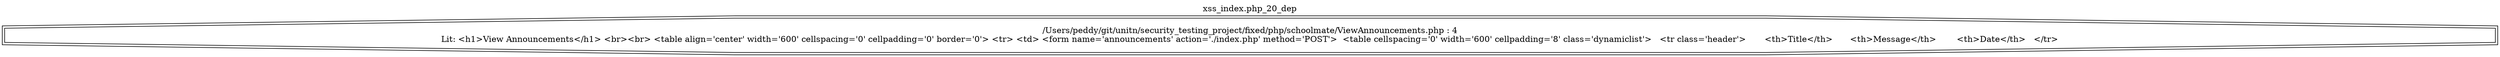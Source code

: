 digraph cfg {
  label="xss_index.php_20_dep";
  labelloc=t;
  n1 [shape=doubleoctagon, label="/Users/peddy/git/unitn/security_testing_project/fixed/php/schoolmate/ViewAnnouncements.php : 4\nLit: <h1>View Announcements</h1> <br><br> <table align='center' width='600' cellspacing='0' cellpadding='0' border='0'> <tr> <td> <form name='announcements' action='./index.php' method='POST'>  <table cellspacing='0' width='600' cellpadding='8' class='dynamiclist'>   <tr class='header'>	<th>Title</th>	<th>Message</th>	<th>Date</th>   </tr>\n"];
}
